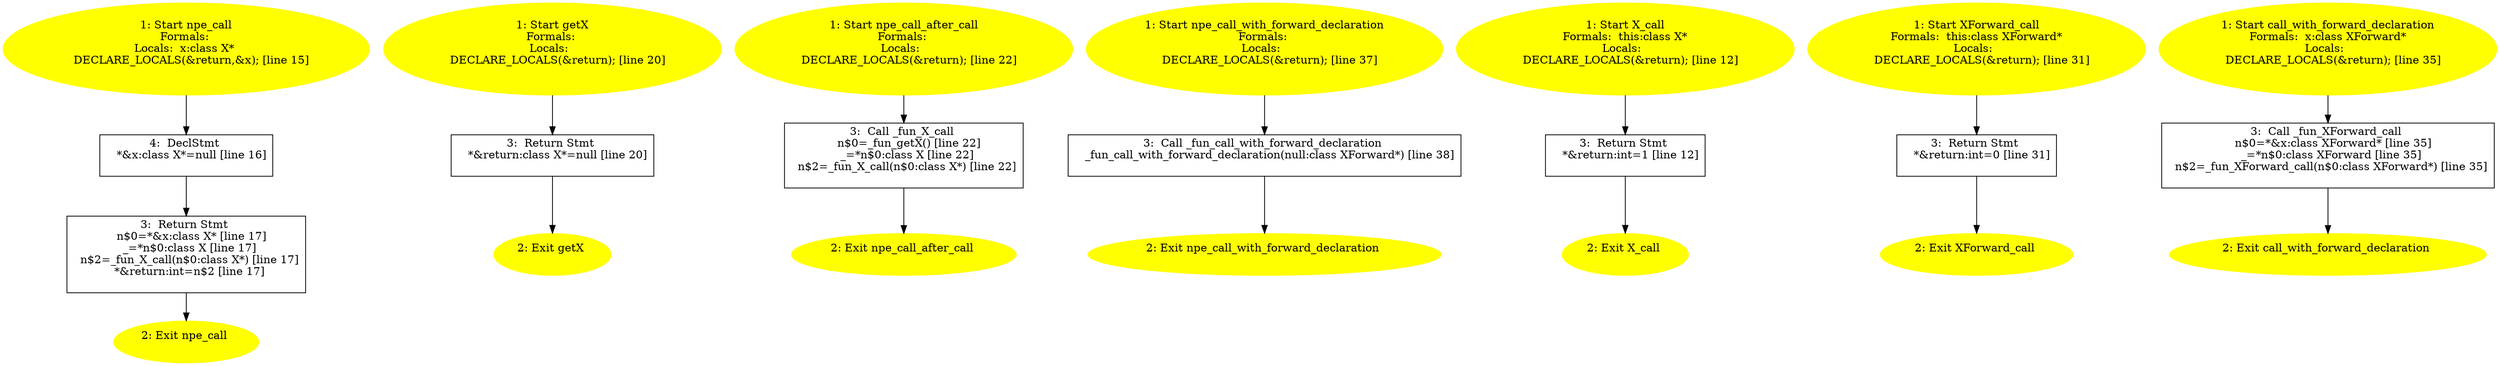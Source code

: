 /* @generated */
digraph iCFG {
"npe_call{d41d8cd98f00b204e9800998ecf8427e_Z8npe_callv}.aeb21da9cbf3b908881a8a706d0e725d_1" [label="1: Start npe_call\nFormals: \nLocals:  x:class X* \n   DECLARE_LOCALS(&return,&x); [line 15]\n " color=yellow style=filled]
	

	 "npe_call{d41d8cd98f00b204e9800998ecf8427e_Z8npe_callv}.aeb21da9cbf3b908881a8a706d0e725d_1" -> "npe_call{d41d8cd98f00b204e9800998ecf8427e_Z8npe_callv}.aeb21da9cbf3b908881a8a706d0e725d_4" ;
"npe_call{d41d8cd98f00b204e9800998ecf8427e_Z8npe_callv}.aeb21da9cbf3b908881a8a706d0e725d_2" [label="2: Exit npe_call \n  " color=yellow style=filled]
	

"npe_call{d41d8cd98f00b204e9800998ecf8427e_Z8npe_callv}.aeb21da9cbf3b908881a8a706d0e725d_3" [label="3:  Return Stmt \n   n$0=*&x:class X* [line 17]\n  _=*n$0:class X [line 17]\n  n$2=_fun_X_call(n$0:class X*) [line 17]\n  *&return:int=n$2 [line 17]\n " shape="box"]
	

	 "npe_call{d41d8cd98f00b204e9800998ecf8427e_Z8npe_callv}.aeb21da9cbf3b908881a8a706d0e725d_3" -> "npe_call{d41d8cd98f00b204e9800998ecf8427e_Z8npe_callv}.aeb21da9cbf3b908881a8a706d0e725d_2" ;
"npe_call{d41d8cd98f00b204e9800998ecf8427e_Z8npe_callv}.aeb21da9cbf3b908881a8a706d0e725d_4" [label="4:  DeclStmt \n   *&x:class X*=null [line 16]\n " shape="box"]
	

	 "npe_call{d41d8cd98f00b204e9800998ecf8427e_Z8npe_callv}.aeb21da9cbf3b908881a8a706d0e725d_4" -> "npe_call{d41d8cd98f00b204e9800998ecf8427e_Z8npe_callv}.aeb21da9cbf3b908881a8a706d0e725d_3" ;
"getX{d41d8cd98f00b204e9800998ecf8427e_Z4getXv}.134488b632c7568370b8981842b1c1ad_1" [label="1: Start getX\nFormals: \nLocals:  \n   DECLARE_LOCALS(&return); [line 20]\n " color=yellow style=filled]
	

	 "getX{d41d8cd98f00b204e9800998ecf8427e_Z4getXv}.134488b632c7568370b8981842b1c1ad_1" -> "getX{d41d8cd98f00b204e9800998ecf8427e_Z4getXv}.134488b632c7568370b8981842b1c1ad_3" ;
"getX{d41d8cd98f00b204e9800998ecf8427e_Z4getXv}.134488b632c7568370b8981842b1c1ad_2" [label="2: Exit getX \n  " color=yellow style=filled]
	

"getX{d41d8cd98f00b204e9800998ecf8427e_Z4getXv}.134488b632c7568370b8981842b1c1ad_3" [label="3:  Return Stmt \n   *&return:class X*=null [line 20]\n " shape="box"]
	

	 "getX{d41d8cd98f00b204e9800998ecf8427e_Z4getXv}.134488b632c7568370b8981842b1c1ad_3" -> "getX{d41d8cd98f00b204e9800998ecf8427e_Z4getXv}.134488b632c7568370b8981842b1c1ad_2" ;
"npe_call_after_call{d41d8cd98f00b204e9800998ecf8427e_Z19npe_call_after_callv}.3cc9c43e21cb982a611293ec87683750_1" [label="1: Start npe_call_after_call\nFormals: \nLocals:  \n   DECLARE_LOCALS(&return); [line 22]\n " color=yellow style=filled]
	

	 "npe_call_after_call{d41d8cd98f00b204e9800998ecf8427e_Z19npe_call_after_callv}.3cc9c43e21cb982a611293ec87683750_1" -> "npe_call_after_call{d41d8cd98f00b204e9800998ecf8427e_Z19npe_call_after_callv}.3cc9c43e21cb982a611293ec87683750_3" ;
"npe_call_after_call{d41d8cd98f00b204e9800998ecf8427e_Z19npe_call_after_callv}.3cc9c43e21cb982a611293ec87683750_2" [label="2: Exit npe_call_after_call \n  " color=yellow style=filled]
	

"npe_call_after_call{d41d8cd98f00b204e9800998ecf8427e_Z19npe_call_after_callv}.3cc9c43e21cb982a611293ec87683750_3" [label="3:  Call _fun_X_call \n   n$0=_fun_getX() [line 22]\n  _=*n$0:class X [line 22]\n  n$2=_fun_X_call(n$0:class X*) [line 22]\n " shape="box"]
	

	 "npe_call_after_call{d41d8cd98f00b204e9800998ecf8427e_Z19npe_call_after_callv}.3cc9c43e21cb982a611293ec87683750_3" -> "npe_call_after_call{d41d8cd98f00b204e9800998ecf8427e_Z19npe_call_after_callv}.3cc9c43e21cb982a611293ec87683750_2" ;
"npe_call_with_forward_declaration{d41d8cd98f00b204e9800998ecf8427e_Z33npe_call_with_forward_declarat.d62f52aa39f756b6dd72d5db600672ab_1" [label="1: Start npe_call_with_forward_declaration\nFormals: \nLocals:  \n   DECLARE_LOCALS(&return); [line 37]\n " color=yellow style=filled]
	

	 "npe_call_with_forward_declaration{d41d8cd98f00b204e9800998ecf8427e_Z33npe_call_with_forward_declarat.d62f52aa39f756b6dd72d5db600672ab_1" -> "npe_call_with_forward_declaration{d41d8cd98f00b204e9800998ecf8427e_Z33npe_call_with_forward_declarat.d62f52aa39f756b6dd72d5db600672ab_3" ;
"npe_call_with_forward_declaration{d41d8cd98f00b204e9800998ecf8427e_Z33npe_call_with_forward_declarat.d62f52aa39f756b6dd72d5db600672ab_2" [label="2: Exit npe_call_with_forward_declaration \n  " color=yellow style=filled]
	

"npe_call_with_forward_declaration{d41d8cd98f00b204e9800998ecf8427e_Z33npe_call_with_forward_declarat.d62f52aa39f756b6dd72d5db600672ab_3" [label="3:  Call _fun_call_with_forward_declaration \n   _fun_call_with_forward_declaration(null:class XForward*) [line 38]\n " shape="box"]
	

	 "npe_call_with_forward_declaration{d41d8cd98f00b204e9800998ecf8427e_Z33npe_call_with_forward_declarat.d62f52aa39f756b6dd72d5db600672ab_3" -> "npe_call_with_forward_declaration{d41d8cd98f00b204e9800998ecf8427e_Z33npe_call_with_forward_declarat.d62f52aa39f756b6dd72d5db600672ab_2" ;
"X_call(_ZN1X4callEv).e5f54fa192c076ff324e30be8054f005_1" [label="1: Start X_call\nFormals:  this:class X*\nLocals:  \n   DECLARE_LOCALS(&return); [line 12]\n " color=yellow style=filled]
	

	 "X_call(_ZN1X4callEv).e5f54fa192c076ff324e30be8054f005_1" -> "X_call(_ZN1X4callEv).e5f54fa192c076ff324e30be8054f005_3" ;
"X_call(_ZN1X4callEv).e5f54fa192c076ff324e30be8054f005_2" [label="2: Exit X_call \n  " color=yellow style=filled]
	

"X_call(_ZN1X4callEv).e5f54fa192c076ff324e30be8054f005_3" [label="3:  Return Stmt \n   *&return:int=1 [line 12]\n " shape="box"]
	

	 "X_call(_ZN1X4callEv).e5f54fa192c076ff324e30be8054f005_3" -> "X_call(_ZN1X4callEv).e5f54fa192c076ff324e30be8054f005_2" ;
"XForward_call(_ZN8XForward4callEv).fb5e4459c269f3ed2698bd529327062b_1" [label="1: Start XForward_call\nFormals:  this:class XForward*\nLocals:  \n   DECLARE_LOCALS(&return); [line 31]\n " color=yellow style=filled]
	

	 "XForward_call(_ZN8XForward4callEv).fb5e4459c269f3ed2698bd529327062b_1" -> "XForward_call(_ZN8XForward4callEv).fb5e4459c269f3ed2698bd529327062b_3" ;
"XForward_call(_ZN8XForward4callEv).fb5e4459c269f3ed2698bd529327062b_2" [label="2: Exit XForward_call \n  " color=yellow style=filled]
	

"XForward_call(_ZN8XForward4callEv).fb5e4459c269f3ed2698bd529327062b_3" [label="3:  Return Stmt \n   *&return:int=0 [line 31]\n " shape="box"]
	

	 "XForward_call(_ZN8XForward4callEv).fb5e4459c269f3ed2698bd529327062b_3" -> "XForward_call(_ZN8XForward4callEv).fb5e4459c269f3ed2698bd529327062b_2" ;
"call_with_forward_declaration{d41d8cd98f00b204e9800998ecf8427e_Z29call_with_forward_declarationP8XFo.922ea9a5ce524ebd9f12f453f1af76f8_1" [label="1: Start call_with_forward_declaration\nFormals:  x:class XForward*\nLocals:  \n   DECLARE_LOCALS(&return); [line 35]\n " color=yellow style=filled]
	

	 "call_with_forward_declaration{d41d8cd98f00b204e9800998ecf8427e_Z29call_with_forward_declarationP8XFo.922ea9a5ce524ebd9f12f453f1af76f8_1" -> "call_with_forward_declaration{d41d8cd98f00b204e9800998ecf8427e_Z29call_with_forward_declarationP8XFo.922ea9a5ce524ebd9f12f453f1af76f8_3" ;
"call_with_forward_declaration{d41d8cd98f00b204e9800998ecf8427e_Z29call_with_forward_declarationP8XFo.922ea9a5ce524ebd9f12f453f1af76f8_2" [label="2: Exit call_with_forward_declaration \n  " color=yellow style=filled]
	

"call_with_forward_declaration{d41d8cd98f00b204e9800998ecf8427e_Z29call_with_forward_declarationP8XFo.922ea9a5ce524ebd9f12f453f1af76f8_3" [label="3:  Call _fun_XForward_call \n   n$0=*&x:class XForward* [line 35]\n  _=*n$0:class XForward [line 35]\n  n$2=_fun_XForward_call(n$0:class XForward*) [line 35]\n " shape="box"]
	

	 "call_with_forward_declaration{d41d8cd98f00b204e9800998ecf8427e_Z29call_with_forward_declarationP8XFo.922ea9a5ce524ebd9f12f453f1af76f8_3" -> "call_with_forward_declaration{d41d8cd98f00b204e9800998ecf8427e_Z29call_with_forward_declarationP8XFo.922ea9a5ce524ebd9f12f453f1af76f8_2" ;
}
